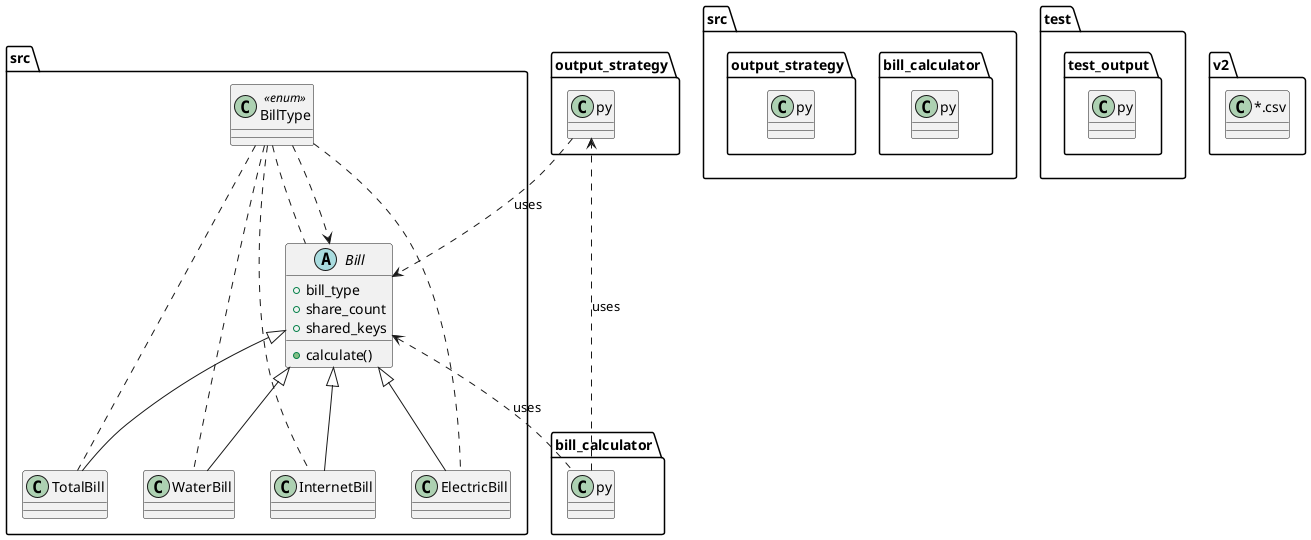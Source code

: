 @startuml
' Project Structure for Monthly Bill Calculator
package src {
  class BillType <<enum>>
  abstract class Bill {
    +bill_type
    +share_count
    +shared_keys
    +calculate()
  }
  class TotalBill
  class WaterBill
  class InternetBill
  class ElectricBill
  Bill <|-- TotalBill
  Bill <|-- WaterBill
  Bill <|-- InternetBill
  Bill <|-- ElectricBill
  BillType .. Bill
  BillType .. TotalBill
  BillType .. WaterBill
  BillType .. InternetBill
  BillType .. ElectricBill
}
package src as S {
  class bill_calculator.py
  class output_strategy.py
}
package test {
  class test_output.py
}
package v2 {
  class "*.csv" as CSV
}
' Relationships
BillType ..> Bill
Bill <.. bill_calculator.py : uses
output_strategy.py ..> Bill : uses
bill_calculator.py ..> output_strategy.py : uses
@enduml

